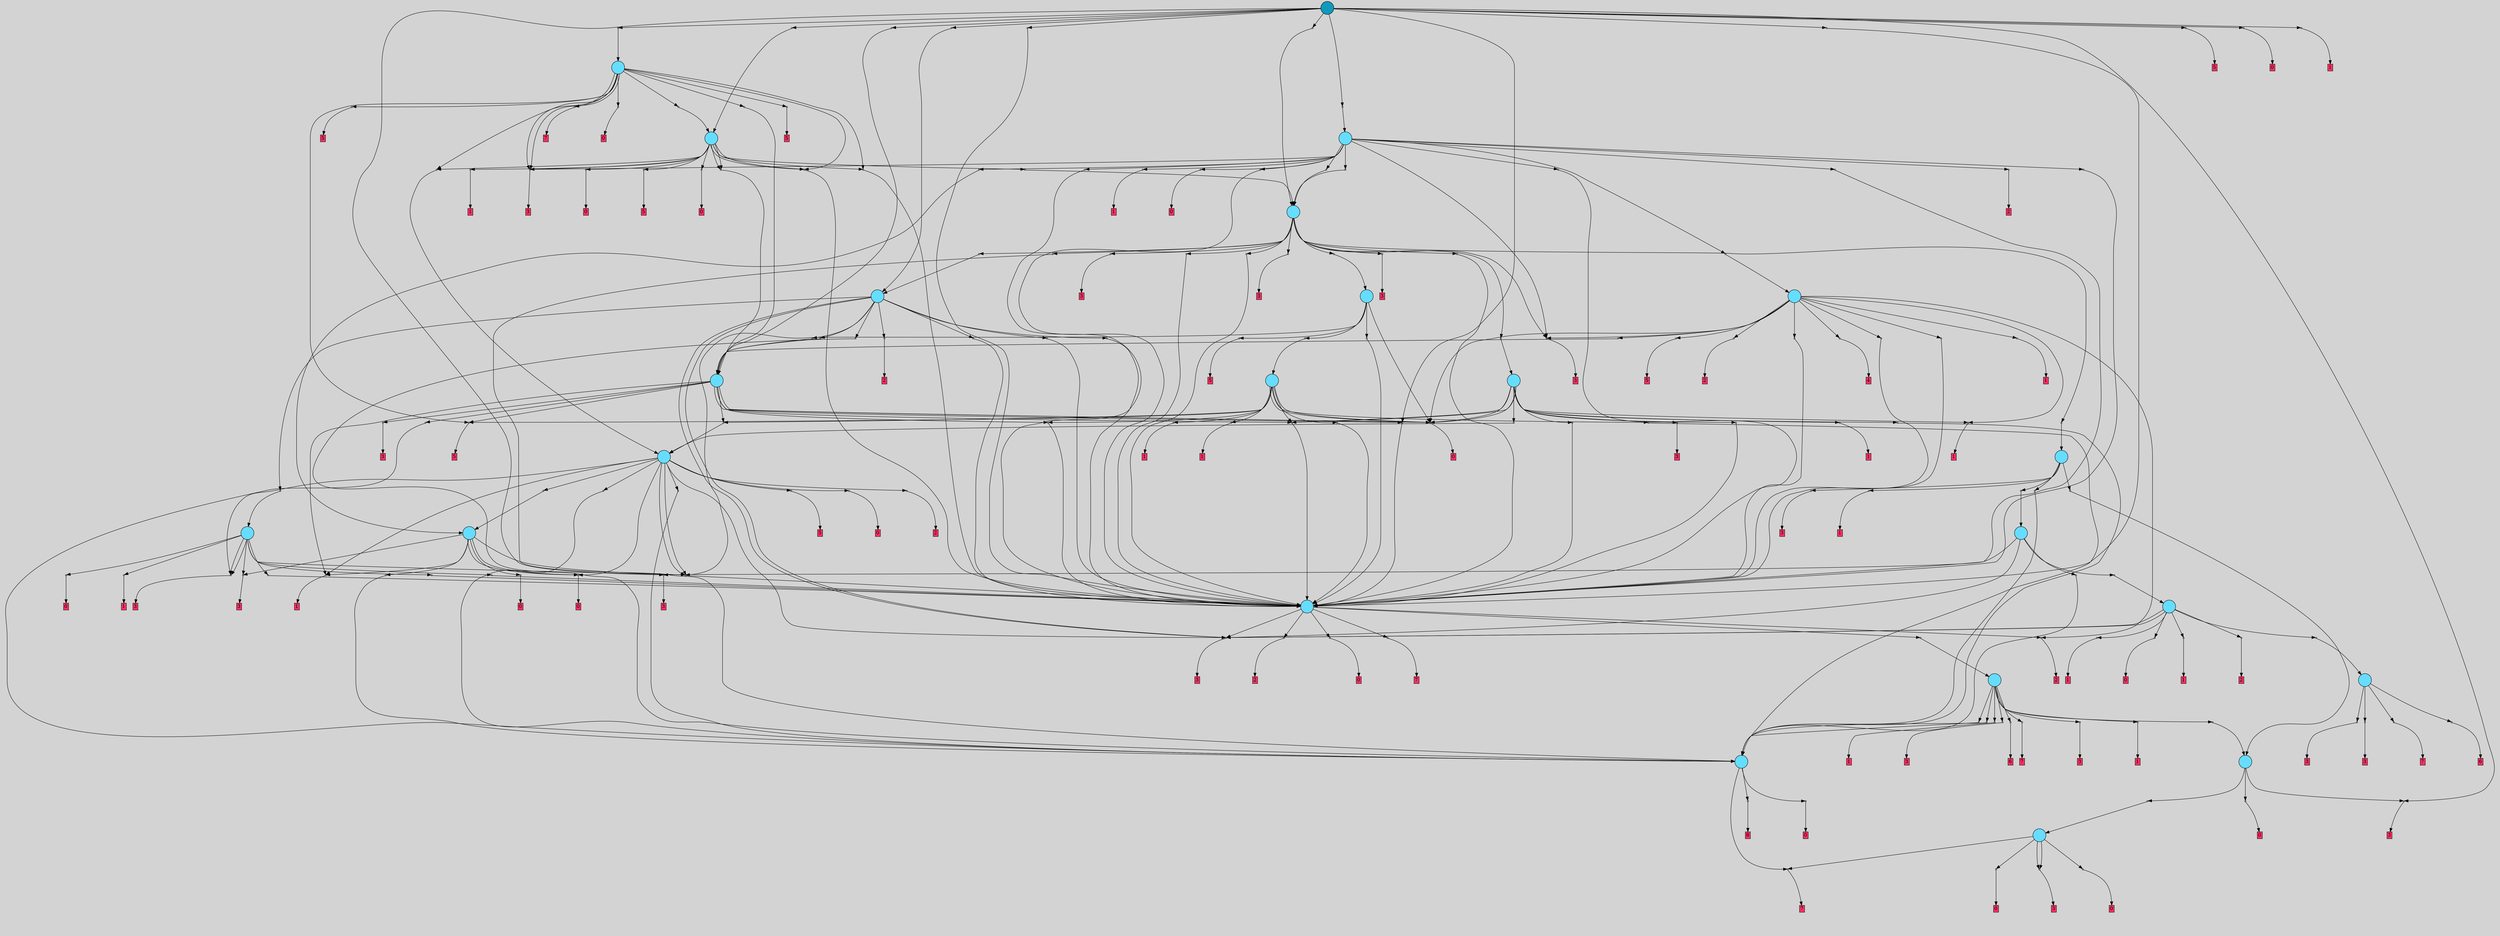 // File exported with GEGELATI v1.3.1
// On the 2024-07-09 19:51:04
// With the MARL::MarlTPGGraphDotExporter
digraph{
	graph[pad = "0.212, 0.055" bgcolor = lightgray]
	node[shape=circle style = filled label = ""]
		T12 [fillcolor="#66ddff"]
		T54 [fillcolor="#66ddff"]
		T74 [fillcolor="#66ddff"]
		T104 [fillcolor="#66ddff"]
		T159 [fillcolor="#66ddff"]
		T163 [fillcolor="#66ddff"]
		T190 [fillcolor="#66ddff"]
		T210 [fillcolor="#66ddff"]
		T264 [fillcolor="#66ddff"]
		T396 [fillcolor="#66ddff"]
		T458 [fillcolor="#66ddff"]
		T584 [fillcolor="#66ddff"]
		T599 [fillcolor="#66ddff"]
		T620 [fillcolor="#66ddff"]
		T649 [fillcolor="#66ddff"]
		T680 [fillcolor="#66ddff"]
		T712 [fillcolor="#66ddff"]
		T723 [fillcolor="#66ddff"]
		T774 [fillcolor="#66ddff"]
		T942 [fillcolor="#66ddff"]
		T1062 [fillcolor="#66ddff"]
		T1095 [fillcolor="#66ddff"]
		T1408 [fillcolor="#1199bb"]
		P24497 [fillcolor="#cccccc" shape=point] //
		I24497 [shape=box style=invis label="4|0&4|7#0|1&#92;n0|3&1|3#2|1&#92;n3|0&2|7#1|5&#92;n3|7&1|3#2|1&#92;n6|1&0|6#1|4&#92;n2|5&1|7#3|2&#92;n6|3&3|0#0|2&#92;n4|2&3|5#4|2&#92;n2|5&1|6#0|1&#92;n"]
		P24497 -> I24497[style=invis]
		A12863 [fillcolor="#ff3366" shape=box margin=0.03 width=0 height=0 label="7"]
		T12 -> P24497 -> A12863
		P24498 [fillcolor="#cccccc" shape=point] //
		I24498 [shape=box style=invis label="1|1&1|3#3|7&#92;n8|7&3|1#3|4&#92;n3|4&4|5#0|5&#92;n6|1&3|5#1|4&#92;n"]
		P24498 -> I24498[style=invis]
		A12864 [fillcolor="#ff3366" shape=box margin=0.03 width=0 height=0 label="8"]
		T12 -> P24498 -> A12864
		P24499 [fillcolor="#cccccc" shape=point] //
		I24499 [shape=box style=invis label="5|6&0|2#0|0&#92;n6|4&2|3#4|3&#92;n3|1&2|5#3|2&#92;n"]
		P24499 -> I24499[style=invis]
		A12865 [fillcolor="#ff3366" shape=box margin=0.03 width=0 height=0 label="0"]
		T12 -> P24499 -> A12865
		P24500 [fillcolor="#cccccc" shape=point] //
		I24500 [shape=box style=invis label="8|5&1|3#1|6&#92;n2|2&2|7#1|6&#92;n6|2&4|6#4|0&#92;n8|1&2|7#3|4&#92;n4|7&2|1#0|4&#92;n4|6&1|0#0|1&#92;n"]
		P24500 -> I24500[style=invis]
		A12866 [fillcolor="#ff3366" shape=box margin=0.03 width=0 height=0 label="3"]
		T54 -> P24500 -> A12866
		P24501 [fillcolor="#cccccc" shape=point] //
		I24501 [shape=box style=invis label="6|4&2|3#4|3&#92;n3|1&0|5#3|2&#92;n5|6&0|2#2|0&#92;n"]
		P24501 -> I24501[style=invis]
		A12867 [fillcolor="#ff3366" shape=box margin=0.03 width=0 height=0 label="0"]
		T54 -> P24501 -> A12867
		T54 -> P24500
		T54 -> P24497
		P24502 [fillcolor="#cccccc" shape=point] //
		I24502 [shape=box style=invis label="3|2&4|2#0|4&#92;n6|1&2|2#4|1&#92;n5|0&0|2#1|1&#92;n5|2&2|3#1|4&#92;n"]
		P24502 -> I24502[style=invis]
		A12868 [fillcolor="#ff3366" shape=box margin=0.03 width=0 height=0 label="0"]
		T54 -> P24502 -> A12868
		P24503 [fillcolor="#cccccc" shape=point] //
		I24503 [shape=box style=invis label="0|5&2|4#3|7&#92;n8|6&2|1#4|1&#92;n2|1&2|4#2|5&#92;n7|5&1|7#2|3&#92;n1|0&1|4#0|1&#92;n7|0&2|6#1|1&#92;n0|2&0|0#3|5&#92;n0|2&0|6#2|0&#92;n"]
		P24503 -> I24503[style=invis]
		A12869 [fillcolor="#ff3366" shape=box margin=0.03 width=0 height=0 label="6"]
		T74 -> P24503 -> A12869
		P24504 [fillcolor="#cccccc" shape=point] //
		I24504 [shape=box style=invis label="6|5&4|2#4|1&#92;n5|6&2|4#4|1&#92;n3|0&4|3#3|4&#92;n6|7&3|7#0|7&#92;n0|5&3|0#4|7&#92;n8|4&4|6#1|5&#92;n0|6&4|1#0|6&#92;n5|7&1|5#1|1&#92;n"]
		P24504 -> I24504[style=invis]
		A12870 [fillcolor="#ff3366" shape=box margin=0.03 width=0 height=0 label="3"]
		T74 -> P24504 -> A12870
		P24505 [fillcolor="#cccccc" shape=point] //
		I24505 [shape=box style=invis label="8|5&1|3#1|6&#92;n4|6&1|0#0|1&#92;n6|2&4|6#4|0&#92;n8|1&2|7#3|4&#92;n2|7&2|1#0|4&#92;n2|2&2|7#1|6&#92;n"]
		P24505 -> I24505[style=invis]
		A12871 [fillcolor="#ff3366" shape=box margin=0.03 width=0 height=0 label="3"]
		T74 -> P24505 -> A12871
		P24506 [fillcolor="#cccccc" shape=point] //
		I24506 [shape=box style=invis label="4|0&4|7#0|1&#92;n0|3&1|3#2|1&#92;n3|7&1|3#2|1&#92;n8|0&2|7#1|5&#92;n6|1&0|6#1|4&#92;n2|5&1|7#3|2&#92;n6|3&3|0#0|2&#92;n4|2&3|5#4|2&#92;n2|5&1|6#0|1&#92;n"]
		P24506 -> I24506[style=invis]
		A12872 [fillcolor="#ff3366" shape=box margin=0.03 width=0 height=0 label="7"]
		T74 -> P24506 -> A12872
		P24507 [fillcolor="#cccccc" shape=point] //
		I24507 [shape=box style=invis label="8|5&1|2#1|6&#92;n2|2&2|7#1|6&#92;n4|7&2|1#0|4&#92;n8|1&2|7#3|4&#92;n6|2&4|6#4|0&#92;n7|0&4|7#1|3&#92;n4|6&1|0#0|1&#92;n"]
		P24507 -> I24507[style=invis]
		A12873 [fillcolor="#ff3366" shape=box margin=0.03 width=0 height=0 label="3"]
		T104 -> P24507 -> A12873
		P24508 [fillcolor="#cccccc" shape=point] //
		I24508 [shape=box style=invis label="1|0&1|2#1|5&#92;n8|7&1|0#2|1&#92;n1|1&0|3#4|1&#92;n5|4&0|2#2|0&#92;n2|4&2|0#1|7&#92;n"]
		P24508 -> I24508[style=invis]
		T104 -> P24508 -> T54
		P24509 [fillcolor="#cccccc" shape=point] //
		I24509 [shape=box style=invis label="6|0&1|6#0|4&#92;n6|4&2|3#4|3&#92;n5|6&0|2#0|0&#92;n3|1&2|5#3|2&#92;n"]
		P24509 -> I24509[style=invis]
		A12874 [fillcolor="#ff3366" shape=box margin=0.03 width=0 height=0 label="0"]
		T104 -> P24509 -> A12874
		P24510 [fillcolor="#cccccc" shape=point] //
		I24510 [shape=box style=invis label="0|5&2|4#3|7&#92;n0|2&0|0#3|5&#92;n7|3&2|6#1|1&#92;n5|4&2|1#0|6&#92;n1|0&1|4#0|1&#92;n7|5&1|7#2|3&#92;n8|6&2|5#4|1&#92;n2|1&2|4#2|5&#92;n0|2&0|6#2|4&#92;n"]
		P24510 -> I24510[style=invis]
		A12875 [fillcolor="#ff3366" shape=box margin=0.03 width=0 height=0 label="6"]
		T159 -> P24510 -> A12875
		P24511 [fillcolor="#cccccc" shape=point] //
		I24511 [shape=box style=invis label="5|0&3|4#3|7&#92;n1|6&4|1#0|7&#92;n6|3&2|6#3|0&#92;n1|0&3|0#4|3&#92;n3|6&2|3#0|7&#92;n"]
		P24511 -> I24511[style=invis]
		T159 -> P24511 -> T12
		P24512 [fillcolor="#cccccc" shape=point] //
		I24512 [shape=box style=invis label="1|1&0|3#3|4&#92;n0|2&4|2#4|3&#92;n5|4&2|3#4|6&#92;n2|0&4|6#2|2&#92;n3|2&0|4#0|6&#92;n"]
		P24512 -> I24512[style=invis]
		A12876 [fillcolor="#ff3366" shape=box margin=0.03 width=0 height=0 label="3"]
		T159 -> P24512 -> A12876
		P24513 [fillcolor="#cccccc" shape=point] //
		I24513 [shape=box style=invis label="2|2&3|2#3|6&#92;n4|4&0|1#2|2&#92;n7|0&3|1#4|2&#92;n2|2&4|6#2|6&#92;n0|5&0|6#2|7&#92;n4|6&0|4#4|7&#92;n"]
		P24513 -> I24513[style=invis]
		A12877 [fillcolor="#ff3366" shape=box margin=0.03 width=0 height=0 label="1"]
		T159 -> P24513 -> A12877
		P24514 [fillcolor="#cccccc" shape=point] //
		I24514 [shape=box style=invis label="5|5&2|5#0|0&#92;n0|1&2|3#2|0&#92;n0|7&0|5#2|5&#92;n4|0&0|5#1|4&#92;n7|7&3|4#3|5&#92;n8|1&3|4#4|5&#92;n"]
		P24514 -> I24514[style=invis]
		A12878 [fillcolor="#ff3366" shape=box margin=0.03 width=0 height=0 label="7"]
		T159 -> P24514 -> A12878
		P24515 [fillcolor="#cccccc" shape=point] //
		I24515 [shape=box style=invis label="0|4&1|0#3|0&#92;n2|2&4|2#2|5&#92;n1|0&3|3#2|3&#92;n5|3&0|5#1|0&#92;n1|7&3|7#4|4&#92;n6|1&4|5#0|1&#92;n2|2&3|3#3|0&#92;n8|0&0|5#2|0&#92;n"]
		P24515 -> I24515[style=invis]
		A12879 [fillcolor="#ff3366" shape=box margin=0.03 width=0 height=0 label="1"]
		T159 -> P24515 -> A12879
		P24516 [fillcolor="#cccccc" shape=point] //
		I24516 [shape=box style=invis label="0|4&1|2#3|4&#92;n6|2&4|4#2|5&#92;n8|5&3|2#0|0&#92;n0|0&4|2#4|0&#92;n5|5&1|2#0|7&#92;n0|2&4|6#0|2&#92;n5|0&3|3#2|3&#92;n2|0&1|7#4|0&#92;n"]
		P24516 -> I24516[style=invis]
		T159 -> P24516 -> T104
		P24517 [fillcolor="#cccccc" shape=point] //
		I24517 [shape=box style=invis label="7|7&3|7#1|7&#92;n2|0&4|7#2|2&#92;n3|2&0|4#4|6&#92;n0|4&3|6#3|1&#92;n0|2&4|2#3|3&#92;n"]
		P24517 -> I24517[style=invis]
		A12880 [fillcolor="#ff3366" shape=box margin=0.03 width=0 height=0 label="3"]
		T159 -> P24517 -> A12880
		P24518 [fillcolor="#cccccc" shape=point] //
		I24518 [shape=box style=invis label="3|0&3|2#2|4&#92;n4|2&4|3#0|2&#92;n1|7&1|6#4|7&#92;n4|7&3|1#2|6&#92;n5|7&0|3#2|3&#92;n"]
		P24518 -> I24518[style=invis]
		T159 -> P24518 -> T12
		P24519 [fillcolor="#cccccc" shape=point] //
		I24519 [shape=box style=invis label="6|4&2|3#4|3&#92;n5|6&0|2#0|3&#92;n4|2&3|5#1|5&#92;n"]
		P24519 -> I24519[style=invis]
		A12881 [fillcolor="#ff3366" shape=box margin=0.03 width=0 height=0 label="0"]
		T163 -> P24519 -> A12881
		P24520 [fillcolor="#cccccc" shape=point] //
		I24520 [shape=box style=invis label="0|1&3|6#0|7&#92;n6|5&1|6#4|0&#92;n1|7&3|7#4|4&#92;n0|4&1|0#3|0&#92;n2|2&4|2#3|5&#92;n5|3&0|5#1|0&#92;n6|1&4|5#0|1&#92;n8|5&0|5#0|0&#92;n5|0&0|0#3|2&#92;n"]
		P24520 -> I24520[style=invis]
		A12882 [fillcolor="#ff3366" shape=box margin=0.03 width=0 height=0 label="1"]
		T163 -> P24520 -> A12882
		P24521 [fillcolor="#cccccc" shape=point] //
		I24521 [shape=box style=invis label="4|7&3|4#3|7&#92;n0|3&0|3#4|2&#92;n0|6&4|0#0|2&#92;n0|2&4|5#4|0&#92;n7|1&1|3#3|7&#92;n3|2&2|5#0|5&#92;n4|5&0|4#4|4&#92;n0|2&2|6#4|4&#92;n2|7&2|7#1|1&#92;n"]
		P24521 -> I24521[style=invis]
		A12883 [fillcolor="#ff3366" shape=box margin=0.03 width=0 height=0 label="2"]
		T163 -> P24521 -> A12883
		P24522 [fillcolor="#cccccc" shape=point] //
		I24522 [shape=box style=invis label="3|7&1|3#2|1&#92;n0|3&1|3#2|5&#92;n8|0&2|7#1|5&#92;n6|1&0|6#1|4&#92;n2|5&1|7#3|2&#92;n6|5&1|3#4|3&#92;n6|3&3|0#0|2&#92;n4|2&3|5#4|2&#92;n2|5&1|6#0|1&#92;n"]
		P24522 -> I24522[style=invis]
		T163 -> P24522 -> T74
		P24523 [fillcolor="#cccccc" shape=point] //
		I24523 [shape=box style=invis label="1|1&0|3#3|4&#92;n3|2&0|4#4|6&#92;n5|4&2|3#4|6&#92;n2|0&4|6#2|2&#92;n0|2&4|2#4|3&#92;n"]
		P24523 -> I24523[style=invis]
		A12884 [fillcolor="#ff3366" shape=box margin=0.03 width=0 height=0 label="3"]
		T163 -> P24523 -> A12884
		T163 -> P24523
		P24524 [fillcolor="#cccccc" shape=point] //
		I24524 [shape=box style=invis label="0|4&1|0#3|0&#92;n5|3&0|5#1|0&#92;n7|2&4|2#2|6&#92;n2|2&3|3#3|0&#92;n6|1&4|5#0|1&#92;n1|6&3|7#4|4&#92;n2|2&0|2#2|5&#92;n"]
		P24524 -> I24524[style=invis]
		A12885 [fillcolor="#ff3366" shape=box margin=0.03 width=0 height=0 label="1"]
		T163 -> P24524 -> A12885
		P24525 [fillcolor="#cccccc" shape=point] //
		I24525 [shape=box style=invis label="5|0&3|4#3|7&#92;n0|6&4|1#0|7&#92;n3|6&2|3#0|7&#92;n1|0&3|0#4|3&#92;n6|3&2|6#3|0&#92;n"]
		P24525 -> I24525[style=invis]
		T190 -> P24525 -> T12
		P24526 [fillcolor="#cccccc" shape=point] //
		I24526 [shape=box style=invis label="2|7&1|5#3|5&#92;n2|7&1|7#3|0&#92;n8|0&4|1#0|4&#92;n0|5&0|6#2|7&#92;n"]
		P24526 -> I24526[style=invis]
		T190 -> P24526 -> T163
		T190 -> P24523
		P24527 [fillcolor="#cccccc" shape=point] //
		I24527 [shape=box style=invis label="0|2&4|2#4|3&#92;n3|2&0|4#4|6&#92;n5|4&2|3#4|6&#92;n2|0&4|6#2|2&#92;n1|1&2|3#3|4&#92;n"]
		P24527 -> I24527[style=invis]
		A12886 [fillcolor="#ff3366" shape=box margin=0.03 width=0 height=0 label="3"]
		T190 -> P24527 -> A12886
		P24528 [fillcolor="#cccccc" shape=point] //
		I24528 [shape=box style=invis label="7|3&4|1#0|2&#92;n4|7&1|1#2|6&#92;n0|5&0|6#0|5&#92;n8|4&2|0#3|3&#92;n7|0&2|7#1|1&#92;n3|3&2|7#1|0&#92;n6|7&4|5#4|7&#92;n1|7&2|0#2|4&#92;n3|1&4|7#0|0&#92;n5|7&1|2#2|2&#92;n"]
		P24528 -> I24528[style=invis]
		A12887 [fillcolor="#ff3366" shape=box margin=0.03 width=0 height=0 label="2"]
		T210 -> P24528 -> A12887
		P24529 [fillcolor="#cccccc" shape=point] //
		I24529 [shape=box style=invis label="7|3&4|1#0|2&#92;n4|7&1|1#2|6&#92;n0|5&0|6#0|5&#92;n8|4&2|0#3|3&#92;n7|6&2|7#1|1&#92;n3|3&2|7#1|0&#92;n1|7&2|0#2|4&#92;n6|7&4|5#4|7&#92;n3|1&4|7#0|0&#92;n5|7&1|2#2|2&#92;n"]
		P24529 -> I24529[style=invis]
		A12888 [fillcolor="#ff3366" shape=box margin=0.03 width=0 height=0 label="2"]
		T210 -> P24529 -> A12888
		T210 -> P24523
		P24530 [fillcolor="#cccccc" shape=point] //
		I24530 [shape=box style=invis label="3|0&0|1#1|3&#92;n6|0&1|1#3|7&#92;n"]
		P24530 -> I24530[style=invis]
		A12889 [fillcolor="#ff3366" shape=box margin=0.03 width=0 height=0 label="0"]
		T210 -> P24530 -> A12889
		P24531 [fillcolor="#cccccc" shape=point] //
		I24531 [shape=box style=invis label="5|5&2|5#0|0&#92;n7|7&3|3#3|5&#92;n0|1&2|3#2|0&#92;n4|0&0|5#1|4&#92;n0|7&0|5#2|5&#92;n"]
		P24531 -> I24531[style=invis]
		A12890 [fillcolor="#ff3366" shape=box margin=0.03 width=0 height=0 label="7"]
		T210 -> P24531 -> A12890
		P24532 [fillcolor="#cccccc" shape=point] //
		I24532 [shape=box style=invis label="0|4&1|0#3|0&#92;n2|2&4|2#2|5&#92;n1|0&3|3#2|3&#92;n5|3&0|5#1|0&#92;n1|7&3|7#4|4&#92;n2|2&3|3#3|0&#92;n6|1&4|5#0|1&#92;n4|0&3|1#2|2&#92;n8|0&0|6#2|0&#92;n"]
		P24532 -> I24532[style=invis]
		T210 -> P24532 -> T159
		P24533 [fillcolor="#cccccc" shape=point] //
		I24533 [shape=box style=invis label="8|6&2|5#4|1&#92;n0|2&0|0#3|5&#92;n7|3&2|6#1|1&#92;n2|1&2|4#2|5&#92;n1|0&1|4#4|1&#92;n7|5&1|7#2|3&#92;n0|1&1|4#4|5&#92;n0|1&2|4#3|7&#92;n5|4&2|1#0|6&#92;n0|2&0|6#2|4&#92;n"]
		P24533 -> I24533[style=invis]
		T264 -> P24533 -> T190
		P24534 [fillcolor="#cccccc" shape=point] //
		I24534 [shape=box style=invis label="0|4&4|4#4|3&#92;n2|4&1|5#3|4&#92;n1|1&0|3#3|4&#92;n6|0&4|6#2|2&#92;n"]
		P24534 -> I24534[style=invis]
		A12891 [fillcolor="#ff3366" shape=box margin=0.03 width=0 height=0 label="3"]
		T264 -> P24534 -> A12891
		P24535 [fillcolor="#cccccc" shape=point] //
		I24535 [shape=box style=invis label="0|4&1|2#3|4&#92;n6|2&4|4#2|5&#92;n8|5&3|2#0|0&#92;n0|2&4|6#0|2&#92;n5|5&1|2#0|7&#92;n0|0&4|2#4|0&#92;n0|1&3|4#1|6&#92;n5|0&3|3#2|3&#92;n2|0&1|7#4|0&#92;n"]
		P24535 -> I24535[style=invis]
		T264 -> P24535 -> T104
		P24536 [fillcolor="#cccccc" shape=point] //
		I24536 [shape=box style=invis label="4|6&4|3#0|2&#92;n3|0&3|2#2|4&#92;n1|7&1|6#4|7&#92;n4|7&3|1#2|6&#92;n5|7&0|3#2|3&#92;n"]
		P24536 -> I24536[style=invis]
		T264 -> P24536 -> T12
		P24537 [fillcolor="#cccccc" shape=point] //
		I24537 [shape=box style=invis label="3|6&2|3#0|7&#92;n1|0&3|0#1|3&#92;n"]
		P24537 -> I24537[style=invis]
		A12892 [fillcolor="#ff3366" shape=box margin=0.03 width=0 height=0 label="1"]
		T264 -> P24537 -> A12892
		P24538 [fillcolor="#cccccc" shape=point] //
		I24538 [shape=box style=invis label="8|6&3|6#2|3&#92;n1|0&3|4#4|3&#92;n0|6&3|1#0|7&#92;n1|7&1|1#0|7&#92;n"]
		P24538 -> I24538[style=invis]
		A12893 [fillcolor="#ff3366" shape=box margin=0.03 width=0 height=0 label="0"]
		T396 -> P24538 -> A12893
		P24539 [fillcolor="#cccccc" shape=point] //
		I24539 [shape=box style=invis label="5|4&2|3#4|6&#92;n1|5&2|7#2|2&#92;n3|2&0|4#4|1&#92;n2|0&4|1#2|2&#92;n0|2&4|2#4|3&#92;n"]
		P24539 -> I24539[style=invis]
		A12894 [fillcolor="#ff3366" shape=box margin=0.03 width=0 height=0 label="3"]
		T396 -> P24539 -> A12894
		P24540 [fillcolor="#cccccc" shape=point] //
		I24540 [shape=box style=invis label="1|2&3|0#3|1&#92;n2|0&1|3#3|2&#92;n"]
		P24540 -> I24540[style=invis]
		A12895 [fillcolor="#ff3366" shape=box margin=0.03 width=0 height=0 label="1"]
		T396 -> P24540 -> A12895
		P24541 [fillcolor="#cccccc" shape=point] //
		I24541 [shape=box style=invis label="8|0&2|7#2|0&#92;n7|7&2|2#3|4&#92;n"]
		P24541 -> I24541[style=invis]
		T396 -> P24541 -> T210
		T396 -> P24538
		P24542 [fillcolor="#cccccc" shape=point] //
		I24542 [shape=box style=invis label="3|4&2|6#2|4&#92;n4|0&2|2#2|7&#92;n1|5&2|2#1|1&#92;n8|4&4|4#3|3&#92;n7|7&2|0#3|1&#92;n3|6&2|7#2|7&#92;n"]
		P24542 -> I24542[style=invis]
		A12896 [fillcolor="#ff3366" shape=box margin=0.03 width=0 height=0 label="0"]
		T396 -> P24542 -> A12896
		P24543 [fillcolor="#cccccc" shape=point] //
		I24543 [shape=box style=invis label="3|0&3|2#2|4&#92;n4|2&4|3#0|2&#92;n4|7&3|1#2|6&#92;n1|7&1|6#4|7&#92;n5|7&0|3#2|7&#92;n"]
		P24543 -> I24543[style=invis]
		T396 -> P24543 -> T12
		T458 -> P24540
		P24544 [fillcolor="#cccccc" shape=point] //
		I24544 [shape=box style=invis label="0|6&4|1#0|7&#92;n1|1&4|0#2|7&#92;n6|3&2|6#3|0&#92;n1|0&3|7#4|3&#92;n3|6&2|3#0|7&#92;n"]
		P24544 -> I24544[style=invis]
		T458 -> P24544 -> T12
		P24545 [fillcolor="#cccccc" shape=point] //
		I24545 [shape=box style=invis label="1|1&0|3#3|4&#92;n5|4&2|3#4|6&#92;n3|2&0|4#4|6&#92;n1|5&2|7#2|2&#92;n2|0&4|1#2|2&#92;n0|2&4|2#4|3&#92;n"]
		P24545 -> I24545[style=invis]
		A12897 [fillcolor="#ff3366" shape=box margin=0.03 width=0 height=0 label="3"]
		T458 -> P24545 -> A12897
		P24546 [fillcolor="#cccccc" shape=point] //
		I24546 [shape=box style=invis label="6|2&3|4#0|0&#92;n6|6&4|6#0|2&#92;n5|7&0|5#4|0&#92;n5|6&4|7#3|0&#92;n2|3&2|1#0|4&#92;n5|0&0|6#0|6&#92;n"]
		P24546 -> I24546[style=invis]
		A12898 [fillcolor="#ff3366" shape=box margin=0.03 width=0 height=0 label="0"]
		T458 -> P24546 -> A12898
		P24547 [fillcolor="#cccccc" shape=point] //
		I24547 [shape=box style=invis label="8|1&4|4#2|7&#92;n3|0&3|2#1|4&#92;n4|7&3|1#2|6&#92;n1|7&1|6#3|7&#92;n2|2&1|1#0|3&#92;n"]
		P24547 -> I24547[style=invis]
		T458 -> P24547 -> T12
		P24548 [fillcolor="#cccccc" shape=point] //
		I24548 [shape=box style=invis label="1|7&3|5#0|3&#92;n2|3&0|2#1|2&#92;n4|0&0|1#4|7&#92;n2|6&4|4#0|3&#92;n1|3&3|4#2|1&#92;n0|3&2|4#2|2&#92;n3|0&3|1#4|7&#92;n6|3&0|3#1|6&#92;n2|2&2|3#0|3&#92;n6|7&3|3#3|6&#92;n"]
		P24548 -> I24548[style=invis]
		T458 -> P24548 -> T396
		T458 -> P24541
		P24549 [fillcolor="#cccccc" shape=point] //
		I24549 [shape=box style=invis label="8|5&3|6#0|7&#92;n1|2&2|7#1|6&#92;n4|0&4|5#3|4&#92;n5|6&2|5#3|1&#92;n6|5&2|1#4|7&#92;n"]
		P24549 -> I24549[style=invis]
		A12899 [fillcolor="#ff3366" shape=box margin=0.03 width=0 height=0 label="2"]
		T458 -> P24549 -> A12899
		P24550 [fillcolor="#cccccc" shape=point] //
		I24550 [shape=box style=invis label="8|6&2|5#4|1&#92;n0|2&0|0#3|5&#92;n7|3&2|6#1|1&#92;n0|2&0|6#2|4&#92;n1|0&1|4#4|1&#92;n0|1&1|4#4|5&#92;n0|5&2|4#3|7&#92;n2|1&2|2#2|5&#92;n5|4&2|1#0|6&#92;n"]
		P24550 -> I24550[style=invis]
		A12900 [fillcolor="#ff3366" shape=box margin=0.03 width=0 height=0 label="5"]
		T458 -> P24550 -> A12900
		T458 -> P24541
		T458 -> P24538
		T458 -> P24523
		P24551 [fillcolor="#cccccc" shape=point] //
		I24551 [shape=box style=invis label="4|0&3|0#1|6&#92;n3|2&1|6#3|4&#92;n"]
		P24551 -> I24551[style=invis]
		T584 -> P24551 -> T210
		P24552 [fillcolor="#cccccc" shape=point] //
		I24552 [shape=box style=invis label="8|7&2|2#3|2&#92;n5|6&0|6#3|7&#92;n6|0&4|2#3|0&#92;n7|0&1|5#1|7&#92;n5|2&2|3#4|6&#92;n2|4&0|4#4|6&#92;n"]
		P24552 -> I24552[style=invis]
		T584 -> P24552 -> T210
		P24553 [fillcolor="#cccccc" shape=point] //
		I24553 [shape=box style=invis label="2|0&1|3#3|2&#92;n1|2&1|0#3|1&#92;n"]
		P24553 -> I24553[style=invis]
		A12901 [fillcolor="#ff3366" shape=box margin=0.03 width=0 height=0 label="1"]
		T584 -> P24553 -> A12901
		T584 -> P24545
		T584 -> P24541
		P24554 [fillcolor="#cccccc" shape=point] //
		I24554 [shape=box style=invis label="2|0&2|0#0|5&#92;n2|7&3|6#2|0&#92;n7|0&4|0#4|2&#92;n"]
		P24554 -> I24554[style=invis]
		A12902 [fillcolor="#ff3366" shape=box margin=0.03 width=0 height=0 label="0"]
		T584 -> P24554 -> A12902
		P24555 [fillcolor="#cccccc" shape=point] //
		I24555 [shape=box style=invis label="5|3&0|2#3|7&#92;n7|7&2|2#3|4&#92;n8|0&2|7#2|0&#92;n"]
		P24555 -> I24555[style=invis]
		T584 -> P24555 -> T210
		T584 -> P24539
		T584 -> P24545
		P24556 [fillcolor="#cccccc" shape=point] //
		I24556 [shape=box style=invis label="8|6&3|6#2|3&#92;n1|0&3|4#4|3&#92;n0|0&1|2#2|6&#92;n1|7&1|1#0|7&#92;n0|6&3|1#0|7&#92;n"]
		P24556 -> I24556[style=invis]
		A12903 [fillcolor="#ff3366" shape=box margin=0.03 width=0 height=0 label="0"]
		T599 -> P24556 -> A12903
		P24557 [fillcolor="#cccccc" shape=point] //
		I24557 [shape=box style=invis label="4|7&1|2#3|4&#92;n1|0&0|5#1|5&#92;n6|4&0|5#0|1&#92;n"]
		P24557 -> I24557[style=invis]
		T599 -> P24557 -> T210
		P24558 [fillcolor="#cccccc" shape=point] //
		I24558 [shape=box style=invis label="2|3&1|7#2|7&#92;n3|2&0|2#0|6&#92;n1|1&3|1#4|1&#92;n5|4&2|2#2|6&#92;n4|7&1|1#4|0&#92;n0|3&3|7#0|5&#92;n5|0&3|1#2|5&#92;n"]
		P24558 -> I24558[style=invis]
		A12904 [fillcolor="#ff3366" shape=box margin=0.03 width=0 height=0 label="3"]
		T599 -> P24558 -> A12904
		P24559 [fillcolor="#cccccc" shape=point] //
		I24559 [shape=box style=invis label="0|2&4|2#3|3&#92;n2|6&2|1#0|6&#92;n3|4&0|4#1|6&#92;n1|2&4|2#1|3&#92;n5|4&2|3#4|6&#92;n5|0&4|6#2|2&#92;n"]
		P24559 -> I24559[style=invis]
		T599 -> P24559 -> T458
		P24560 [fillcolor="#cccccc" shape=point] //
		I24560 [shape=box style=invis label="7|7&2|1#3|4&#92;n8|0&2|7#2|0&#92;n"]
		P24560 -> I24560[style=invis]
		T599 -> P24560 -> T210
		T599 -> P24540
		T599 -> P24556
		P24561 [fillcolor="#cccccc" shape=point] //
		I24561 [shape=box style=invis label="5|0&1|2#4|1&#92;n"]
		P24561 -> I24561[style=invis]
		T599 -> P24561 -> T210
		P24562 [fillcolor="#cccccc" shape=point] //
		I24562 [shape=box style=invis label="6|3&1|4#1|6&#92;n2|5&4|6#1|3&#92;n7|0&3|3#2|4&#92;n1|6&3|3#0|5&#92;n"]
		P24562 -> I24562[style=invis]
		T599 -> P24562 -> T12
		P24563 [fillcolor="#cccccc" shape=point] //
		I24563 [shape=box style=invis label="7|0&2|6#0|4&#92;n5|4&0|3#2|3&#92;n"]
		P24563 -> I24563[style=invis]
		A12905 [fillcolor="#ff3366" shape=box margin=0.03 width=0 height=0 label="5"]
		T599 -> P24563 -> A12905
		T620 -> P24556
		T620 -> P24557
		T620 -> P24559
		P24564 [fillcolor="#cccccc" shape=point] //
		I24564 [shape=box style=invis label="7|1&3|2#3|5&#92;n6|0&1|0#1|2&#92;n"]
		P24564 -> I24564[style=invis]
		A12906 [fillcolor="#ff3366" shape=box margin=0.03 width=0 height=0 label="1"]
		T620 -> P24564 -> A12906
		T620 -> P24556
		T620 -> P24561
		P24565 [fillcolor="#cccccc" shape=point] //
		I24565 [shape=box style=invis label="7|0&3|3#2|4&#92;n5|5&4|6#1|3&#92;n6|3&1|4#1|6&#92;n1|6&3|3#0|5&#92;n"]
		P24565 -> I24565[style=invis]
		T620 -> P24565 -> T12
		T620 -> P24563
		P24566 [fillcolor="#cccccc" shape=point] //
		I24566 [shape=box style=invis label="7|7&2|2#3|4&#92;n5|3&0|2#3|7&#92;n8|0&2|7#1|0&#92;n"]
		P24566 -> I24566[style=invis]
		T620 -> P24566 -> T210
		P24567 [fillcolor="#cccccc" shape=point] //
		I24567 [shape=box style=invis label="1|2&3|0#4|0&#92;n2|0&1|3#3|2&#92;n"]
		P24567 -> I24567[style=invis]
		A12907 [fillcolor="#ff3366" shape=box margin=0.03 width=0 height=0 label="1"]
		T620 -> P24567 -> A12907
		T649 -> P24556
		T649 -> P24557
		P24568 [fillcolor="#cccccc" shape=point] //
		I24568 [shape=box style=invis label="1|1&3|1#4|1&#92;n3|2&0|2#0|6&#92;n2|3&1|6#2|7&#92;n4|7&1|1#4|0&#92;n0|3&3|7#0|5&#92;n5|0&3|1#2|5&#92;n"]
		P24568 -> I24568[style=invis]
		A12908 [fillcolor="#ff3366" shape=box margin=0.03 width=0 height=0 label="3"]
		T649 -> P24568 -> A12908
		P24569 [fillcolor="#cccccc" shape=point] //
		I24569 [shape=box style=invis label="0|2&4|2#3|3&#92;n1|2&4|2#1|3&#92;n3|4&0|4#1|6&#92;n2|2&2|1#0|6&#92;n8|1&3|3#4|3&#92;n5|4&2|3#4|6&#92;n5|0&4|6#2|2&#92;n"]
		P24569 -> I24569[style=invis]
		T649 -> P24569 -> T458
		T649 -> P24556
		P24570 [fillcolor="#cccccc" shape=point] //
		I24570 [shape=box style=invis label="5|0&1|6#4|1&#92;n"]
		P24570 -> I24570[style=invis]
		T649 -> P24570 -> T210
		P24571 [fillcolor="#cccccc" shape=point] //
		I24571 [shape=box style=invis label="5|0&4|3#1|6&#92;n6|5&3|1#2|4&#92;n"]
		P24571 -> I24571[style=invis]
		T649 -> P24571 -> T12
		P24572 [fillcolor="#cccccc" shape=point] //
		I24572 [shape=box style=invis label="1|2&3|0#3|1&#92;n3|3&2|0#3|4&#92;n2|0&1|6#3|2&#92;n"]
		P24572 -> I24572[style=invis]
		A12909 [fillcolor="#ff3366" shape=box margin=0.03 width=0 height=0 label="1"]
		T649 -> P24572 -> A12909
		P24573 [fillcolor="#cccccc" shape=point] //
		I24573 [shape=box style=invis label="7|7&2|2#3|4&#92;n8|0&2|7#1|0&#92;n"]
		P24573 -> I24573[style=invis]
		T649 -> P24573 -> T210
		P24574 [fillcolor="#cccccc" shape=point] //
		I24574 [shape=box style=invis label="1|2&1|0#3|1&#92;n1|2&4|4#1|4&#92;n2|0&1|3#3|2&#92;n"]
		P24574 -> I24574[style=invis]
		A12910 [fillcolor="#ff3366" shape=box margin=0.03 width=0 height=0 label="1"]
		T649 -> P24574 -> A12910
		T649 -> P24557
		P24575 [fillcolor="#cccccc" shape=point] //
		I24575 [shape=box style=invis label="8|0&4|7#2|0&#92;n8|7&4|5#4|2&#92;n7|7&2|2#3|4&#92;n"]
		P24575 -> I24575[style=invis]
		T680 -> P24575 -> T620
		T680 -> P24556
		P24576 [fillcolor="#cccccc" shape=point] //
		I24576 [shape=box style=invis label="7|0&2|4#0|4&#92;n4|4&3|5#1|5&#92;n"]
		P24576 -> I24576[style=invis]
		A12911 [fillcolor="#ff3366" shape=box margin=0.03 width=0 height=0 label="5"]
		T680 -> P24576 -> A12911
		T680 -> P24541
		P24577 [fillcolor="#cccccc" shape=point] //
		I24577 [shape=box style=invis label="0|7&4|1#4|0&#92;n2|0&3|7#4|5&#92;n5|7&3|5#2|3&#92;n"]
		P24577 -> I24577[style=invis]
		T680 -> P24577 -> T210
		P24578 [fillcolor="#cccccc" shape=point] //
		I24578 [shape=box style=invis label="0|5&3|1#0|7&#92;n0|0&1|2#0|6&#92;n0|6&0|3#3|2&#92;n1|7&1|1#0|7&#92;n8|6&3|6#2|3&#92;n"]
		P24578 -> I24578[style=invis]
		T712 -> P24578 -> T599
		P24579 [fillcolor="#cccccc" shape=point] //
		I24579 [shape=box style=invis label="2|7&2|1#0|7&#92;n5|0&0|6#4|3&#92;n"]
		P24579 -> I24579[style=invis]
		T712 -> P24579 -> T210
		P24580 [fillcolor="#cccccc" shape=point] //
		I24580 [shape=box style=invis label="5|0&2|1#0|7&#92;n3|1&2|2#1|0&#92;n"]
		P24580 -> I24580[style=invis]
		T712 -> P24580 -> T584
		P24581 [fillcolor="#cccccc" shape=point] //
		I24581 [shape=box style=invis label="8|0&2|7#2|0&#92;n7|7&2|5#3|4&#92;n"]
		P24581 -> I24581[style=invis]
		T712 -> P24581 -> T210
		T712 -> P24523
		T712 -> P24523
		P24582 [fillcolor="#cccccc" shape=point] //
		I24582 [shape=box style=invis label="5|7&1|2#2|2&#92;n6|3&4|1#4|7&#92;n8|4&2|0#3|3&#92;n0|5&0|6#0|5&#92;n2|2&4|3#1|3&#92;n7|0&4|1#0|2&#92;n1|7&2|0#0|4&#92;n7|6&2|7#4|1&#92;n5|3&2|0#3|7&#92;n"]
		P24582 -> I24582[style=invis]
		A12912 [fillcolor="#ff3366" shape=box margin=0.03 width=0 height=0 label="2"]
		T712 -> P24582 -> A12912
		P24583 [fillcolor="#cccccc" shape=point] //
		I24583 [shape=box style=invis label="6|0&2|2#1|0&#92;n"]
		P24583 -> I24583[style=invis]
		T712 -> P24583 -> T210
		P24584 [fillcolor="#cccccc" shape=point] //
		I24584 [shape=box style=invis label="1|0&3|4#4|3&#92;n8|6&3|6#2|3&#92;n0|0&1|2#0|6&#92;n1|7&1|1#0|7&#92;n0|6&3|1#0|7&#92;n"]
		P24584 -> I24584[style=invis]
		T712 -> P24584 -> T599
		P24585 [fillcolor="#cccccc" shape=point] //
		I24585 [shape=box style=invis label="3|0&3|2#1|4&#92;n8|3&2|7#3|0&#92;n1|7&1|6#3|7&#92;n6|2&1|1#0|3&#92;n4|7&3|1#2|6&#92;n"]
		P24585 -> I24585[style=invis]
		T712 -> P24585 -> T12
		P24586 [fillcolor="#cccccc" shape=point] //
		I24586 [shape=box style=invis label="1|0&3|4#4|3&#92;n0|0&4|2#0|6&#92;n8|6&3|6#2|3&#92;n1|7&1|1#0|7&#92;n0|6&3|1#0|7&#92;n"]
		P24586 -> I24586[style=invis]
		T723 -> P24586 -> T599
		P24587 [fillcolor="#cccccc" shape=point] //
		I24587 [shape=box style=invis label="3|0&4|2#4|2&#92;n5|3&0|0#2|1&#92;n6|6&4|0#4|6&#92;n6|0&1|2#3|0&#92;n"]
		P24587 -> I24587[style=invis]
		A12913 [fillcolor="#ff3366" shape=box margin=0.03 width=0 height=0 label="4"]
		T723 -> P24587 -> A12913
		P24588 [fillcolor="#cccccc" shape=point] //
		I24588 [shape=box style=invis label="8|7&1|5#4|5&#92;n8|2&2|7#2|0&#92;n"]
		P24588 -> I24588[style=invis]
		T723 -> P24588 -> T210
		T723 -> P24556
		P24589 [fillcolor="#cccccc" shape=point] //
		I24589 [shape=box style=invis label="2|4&1|6#2|0&#92;n2|0&1|2#2|5&#92;n"]
		P24589 -> I24589[style=invis]
		A12914 [fillcolor="#ff3366" shape=box margin=0.03 width=0 height=0 label="3"]
		T723 -> P24589 -> A12914
		P24590 [fillcolor="#cccccc" shape=point] //
		I24590 [shape=box style=invis label="6|0&1|0#1|2&#92;n7|5&3|2#3|5&#92;n"]
		P24590 -> I24590[style=invis]
		A12915 [fillcolor="#ff3366" shape=box margin=0.03 width=0 height=0 label="1"]
		T723 -> P24590 -> A12915
		T723 -> P24529
		P24591 [fillcolor="#cccccc" shape=point] //
		I24591 [shape=box style=invis label="4|7&3|1#2|6&#92;n3|0&2|2#2|3&#92;n4|2&4|3#0|2&#92;n1|7&4|6#4|7&#92;n"]
		P24591 -> I24591[style=invis]
		A12916 [fillcolor="#ff3366" shape=box margin=0.03 width=0 height=0 label="5"]
		T723 -> P24591 -> A12916
		P24592 [fillcolor="#cccccc" shape=point] //
		I24592 [shape=box style=invis label="1|7&1|1#2|6&#92;n7|3&4|1#0|2&#92;n0|5&0|6#0|5&#92;n8|4&2|0#3|3&#92;n7|6&2|7#1|1&#92;n3|3&2|7#1|0&#92;n1|7&2|0#2|4&#92;n6|7&4|5#4|7&#92;n3|1&4|7#0|0&#92;n5|7&1|2#2|2&#92;n"]
		P24592 -> I24592[style=invis]
		A12917 [fillcolor="#ff3366" shape=box margin=0.03 width=0 height=0 label="2"]
		T723 -> P24592 -> A12917
		P24593 [fillcolor="#cccccc" shape=point] //
		I24593 [shape=box style=invis label="7|2&0|1#3|7&#92;n6|7&1|3#0|5&#92;n2|2&1|1#0|5&#92;n3|0&0|7#4|0&#92;n4|5&2|3#3|5&#92;n8|1&0|7#1|6&#92;n7|3&0|6#3|5&#92;n1|1&4|2#3|4&#92;n0|3&4|4#0|1&#92;n"]
		P24593 -> I24593[style=invis]
		T723 -> P24593 -> T210
		P24594 [fillcolor="#cccccc" shape=point] //
		I24594 [shape=box style=invis label="7|7&2|1#3|4&#92;n8|0&2|7#2|0&#92;n"]
		P24594 -> I24594[style=invis]
		T723 -> P24594 -> T210
		T723 -> P24574
		P24595 [fillcolor="#cccccc" shape=point] //
		I24595 [shape=box style=invis label="1|1&0|3#3|4&#92;n0|2&4|2#4|3&#92;n7|5&4|4#0|5&#92;n5|4&2|3#4|6&#92;n2|0&4|5#2|2&#92;n3|2&0|4#0|6&#92;n"]
		P24595 -> I24595[style=invis]
		A12918 [fillcolor="#ff3366" shape=box margin=0.03 width=0 height=0 label="3"]
		T774 -> P24595 -> A12918
		P24596 [fillcolor="#cccccc" shape=point] //
		I24596 [shape=box style=invis label="7|0&0|6#0|1&#92;n2|6&2|2#2|6&#92;n7|0&3|4#3|0&#92;n"]
		P24596 -> I24596[style=invis]
		T774 -> P24596 -> T210
		P24597 [fillcolor="#cccccc" shape=point] //
		I24597 [shape=box style=invis label="6|6&4|0#4|6&#92;n3|0&4|2#4|2&#92;n7|0&1|2#3|0&#92;n"]
		P24597 -> I24597[style=invis]
		T774 -> P24597 -> T210
		P24598 [fillcolor="#cccccc" shape=point] //
		I24598 [shape=box style=invis label="5|5&1|6#3|1&#92;n1|3&3|4#0|3&#92;n0|7&1|6#1|4&#92;n4|0&4|2#1|1&#92;n0|0&1|2#2|4&#92;n8|5&3|0#2|3&#92;n"]
		P24598 -> I24598[style=invis]
		T774 -> P24598 -> T649
		P24599 [fillcolor="#cccccc" shape=point] //
		I24599 [shape=box style=invis label="7|0&1|4#3|4&#92;n8|1&2|7#3|4&#92;n6|2&4|6#1|0&#92;n2|5&4|6#4|3&#92;n8|3&1|1#1|4&#92;n4|6&1|0#0|1&#92;n"]
		P24599 -> I24599[style=invis]
		A12919 [fillcolor="#ff3366" shape=box margin=0.03 width=0 height=0 label="3"]
		T774 -> P24599 -> A12919
		P24600 [fillcolor="#cccccc" shape=point] //
		I24600 [shape=box style=invis label="6|6&0|2#4|6&#92;n7|0&2|5#3|0&#92;n5|4&1|0#2|4&#92;n"]
		P24600 -> I24600[style=invis]
		A12920 [fillcolor="#ff3366" shape=box margin=0.03 width=0 height=0 label="3"]
		T774 -> P24600 -> A12920
		P24601 [fillcolor="#cccccc" shape=point] //
		I24601 [shape=box style=invis label="0|2&4|2#4|3&#92;n1|1&0|3#4|4&#92;n5|0&4|6#2|2&#92;n"]
		P24601 -> I24601[style=invis]
		T774 -> P24601 -> T680
		P24602 [fillcolor="#cccccc" shape=point] //
		I24602 [shape=box style=invis label="8|6&3|3#0|5&#92;n6|0&3|2#3|7&#92;n"]
		P24602 -> I24602[style=invis]
		T774 -> P24602 -> T12
		P24603 [fillcolor="#cccccc" shape=point] //
		I24603 [shape=box style=invis label="2|1&1|7#1|1&#92;n0|6&2|7#0|3&#92;n0|0&2|4#2|3&#92;n1|7&4|1#1|1&#92;n0|6&1|1#0|2&#92;n4|7&0|3#1|2&#92;n"]
		P24603 -> I24603[style=invis]
		T774 -> P24603 -> T264
		P24604 [fillcolor="#cccccc" shape=point] //
		I24604 [shape=box style=invis label="3|3&2|7#1|0&#92;n4|7&1|2#2|6&#92;n1|7&2|0#2|4&#92;n8|4&2|0#3|3&#92;n3|4&2|4#0|0&#92;n7|6&2|7#1|1&#92;n7|3&4|1#0|2&#92;n6|7&4|5#4|7&#92;n3|1&4|7#0|0&#92;n5|0&1|2#2|2&#92;n"]
		P24604 -> I24604[style=invis]
		T774 -> P24604 -> T712
		P24605 [fillcolor="#cccccc" shape=point] //
		I24605 [shape=box style=invis label="1|1&0|1#0|0&#92;n6|0&4|3#3|1&#92;n6|7&1|3#1|3&#92;n6|6&1|6#3|4&#92;n2|5&4|4#1|2&#92;n"]
		P24605 -> I24605[style=invis]
		T774 -> P24605 -> T210
		T774 -> P24589
		P24606 [fillcolor="#cccccc" shape=point] //
		I24606 [shape=box style=invis label="3|0&4|3#4|6&#92;n0|6&2|0#1|2&#92;n3|6&2|7#1|6&#92;n"]
		P24606 -> I24606[style=invis]
		A12921 [fillcolor="#ff3366" shape=box margin=0.03 width=0 height=0 label="0"]
		T942 -> P24606 -> A12921
		P24607 [fillcolor="#cccccc" shape=point] //
		I24607 [shape=box style=invis label="5|7&0|3#2|3&#92;n4|2&0|3#0|2&#92;n4|7&3|1#2|6&#92;n3|0&2|2#2|4&#92;n1|7&4|1#4|7&#92;n4|2&2|6#4|1&#92;n"]
		P24607 -> I24607[style=invis]
		A12922 [fillcolor="#ff3366" shape=box margin=0.03 width=0 height=0 label="5"]
		T942 -> P24607 -> A12922
		P24608 [fillcolor="#cccccc" shape=point] //
		I24608 [shape=box style=invis label="5|0&1|4#2|7&#92;n1|7&1|1#0|7&#92;n6|6&3|1#0|7&#92;n1|0&3|1#4|3&#92;n1|7&3|2#0|5&#92;n"]
		P24608 -> I24608[style=invis]
		T942 -> P24608 -> T599
		P24609 [fillcolor="#cccccc" shape=point] //
		I24609 [shape=box style=invis label="7|6&4|0#4|6&#92;n7|1&2|7#4|0&#92;n6|2&2|6#2|5&#92;n2|0&4|6#2|5&#92;n6|0&0|2#1|4&#92;n0|5&4|2#1|6&#92;n"]
		P24609 -> I24609[style=invis]
		A12923 [fillcolor="#ff3366" shape=box margin=0.03 width=0 height=0 label="3"]
		T942 -> P24609 -> A12923
		P24610 [fillcolor="#cccccc" shape=point] //
		I24610 [shape=box style=invis label="2|2&4|2#4|3&#92;n2|6&2|1#0|6&#92;n3|4&0|4#1|6&#92;n8|2&0|0#3|7&#92;n5|4&2|3#4|6&#92;n5|0&4|6#2|2&#92;n"]
		P24610 -> I24610[style=invis]
		T942 -> P24610 -> T458
		P24611 [fillcolor="#cccccc" shape=point] //
		I24611 [shape=box style=invis label="1|0&2|6#2|7&#92;n"]
		P24611 -> I24611[style=invis]
		T942 -> P24611 -> T210
		P24612 [fillcolor="#cccccc" shape=point] //
		I24612 [shape=box style=invis label="0|1&3|3#2|6&#92;n7|0&2|7#3|3&#92;n8|6&3|0#2|5&#92;n7|4&1|7#0|0&#92;n7|0&4|0#1|4&#92;n"]
		P24612 -> I24612[style=invis]
		A12924 [fillcolor="#ff3366" shape=box margin=0.03 width=0 height=0 label="0"]
		T942 -> P24612 -> A12924
		P24613 [fillcolor="#cccccc" shape=point] //
		I24613 [shape=box style=invis label="2|0&3|6#4|3&#92;n6|7&2|7#1|6&#92;n"]
		P24613 -> I24613[style=invis]
		T942 -> P24613 -> T774
		P24614 [fillcolor="#cccccc" shape=point] //
		I24614 [shape=box style=invis label="6|0&2|2#2|0&#92;n"]
		P24614 -> I24614[style=invis]
		T942 -> P24614 -> T210
		T942 -> P24614
		T942 -> P24608
		P24615 [fillcolor="#cccccc" shape=point] //
		I24615 [shape=box style=invis label="2|0&1|0#3|2&#92;n"]
		P24615 -> I24615[style=invis]
		A12925 [fillcolor="#ff3366" shape=box margin=0.03 width=0 height=0 label="1"]
		T942 -> P24615 -> A12925
		P24616 [fillcolor="#cccccc" shape=point] //
		I24616 [shape=box style=invis label="7|0&4|4#3|5&#92;n5|0&1|0#2|7&#92;n5|6&2|0#2|2&#92;n2|7&3|2#3|4&#92;n8|0&2|7#2|0&#92;n6|0&4|6#2|6&#92;n"]
		P24616 -> I24616[style=invis]
		A12926 [fillcolor="#ff3366" shape=box margin=0.03 width=0 height=0 label="7"]
		T1062 -> P24616 -> A12926
		T1062 -> P24609
		T1062 -> P24610
		T1062 -> P24611
		P24617 [fillcolor="#cccccc" shape=point] //
		I24617 [shape=box style=invis label="0|1&3|3#2|6&#92;n7|3&3|4#1|2&#92;n7|0&2|7#3|3&#92;n8|6&3|0#2|5&#92;n7|4&1|7#0|0&#92;n7|2&4|0#1|4&#92;n"]
		P24617 -> I24617[style=invis]
		A12927 [fillcolor="#ff3366" shape=box margin=0.03 width=0 height=0 label="0"]
		T1062 -> P24617 -> A12927
		P24618 [fillcolor="#cccccc" shape=point] //
		I24618 [shape=box style=invis label="0|7&3|1#3|3&#92;n2|5&4|2#4|2&#92;n5|0&3|6#4|3&#92;n4|6&0|4#0|6&#92;n"]
		P24618 -> I24618[style=invis]
		A12928 [fillcolor="#ff3366" shape=box margin=0.03 width=0 height=0 label="5"]
		T1062 -> P24618 -> A12928
		T1062 -> P24614
		P24619 [fillcolor="#cccccc" shape=point] //
		I24619 [shape=box style=invis label="1|7&3|2#0|5&#92;n1|7&1|1#0|7&#92;n6|6&4|1#0|7&#92;n8|0&1|7#3|3&#92;n5|0&1|4#2|7&#92;n1|0&3|2#4|3&#92;n"]
		P24619 -> I24619[style=invis]
		T1062 -> P24619 -> T599
		P24620 [fillcolor="#cccccc" shape=point] //
		I24620 [shape=box style=invis label="5|4&2|1#2|3&#92;n2|0&4|0#3|2&#92;n0|3&3|2#1|0&#92;n1|3&0|1#0|2&#92;n"]
		P24620 -> I24620[style=invis]
		T1062 -> P24620 -> T942
		T1062 -> P24563
		T1062 -> P24609
		P24621 [fillcolor="#cccccc" shape=point] //
		I24621 [shape=box style=invis label="4|7&3|1#2|6&#92;n3|0&2|2#2|4&#92;n4|2&4|3#0|2&#92;n2|4&1|5#3|0&#92;n1|7&4|6#4|7&#92;n5|7&4|3#2|3&#92;n"]
		P24621 -> I24621[style=invis]
		A12929 [fillcolor="#ff3366" shape=box margin=0.03 width=0 height=0 label="5"]
		T1062 -> P24621 -> A12929
		P24622 [fillcolor="#cccccc" shape=point] //
		I24622 [shape=box style=invis label="2|0&3|6#3|3&#92;n7|7&2|7#0|5&#92;n6|7&2|7#1|6&#92;n"]
		P24622 -> I24622[style=invis]
		T1095 -> P24622 -> T774
		P24623 [fillcolor="#cccccc" shape=point] //
		I24623 [shape=box style=invis label="4|0&3|6#4|4&#92;n1|3&1|6#3|2&#92;n"]
		P24623 -> I24623[style=invis]
		T1095 -> P24623 -> T210
		P24624 [fillcolor="#cccccc" shape=point] //
		I24624 [shape=box style=invis label="3|0&4|0#0|0&#92;n7|3&4|3#0|4&#92;n0|0&3|3#2|0&#92;n"]
		P24624 -> I24624[style=invis]
		T1095 -> P24624 -> T210
		T1095 -> P24589
		P24625 [fillcolor="#cccccc" shape=point] //
		I24625 [shape=box style=invis label="3|6&2|2#1|4&#92;n8|6&1|6#2|3&#92;n0|0&1|2#2|2&#92;n2|7&0|4#4|3&#92;n6|3&1|7#3|6&#92;n1|0&3|4#4|3&#92;n"]
		P24625 -> I24625[style=invis]
		T1095 -> P24625 -> T723
		P24626 [fillcolor="#cccccc" shape=point] //
		I24626 [shape=box style=invis label="7|4&4|1#4|2&#92;n3|6&4|7#0|0&#92;n0|5&0|6#0|5&#92;n4|7&1|1#2|6&#92;n4|0&4|3#2|4&#92;n3|3&2|7#1|0&#92;n7|6&2|7#1|1&#92;n5|2&1|7#4|5&#92;n5|7&1|2#2|2&#92;n6|4&1|4#1|6&#92;n"]
		P24626 -> I24626[style=invis]
		A12930 [fillcolor="#ff3366" shape=box margin=0.03 width=0 height=0 label="2"]
		T1095 -> P24626 -> A12930
		P24627 [fillcolor="#cccccc" shape=point] //
		I24627 [shape=box style=invis label="5|7&1|5#2|0&#92;n7|0&3|2#1|5&#92;n"]
		P24627 -> I24627[style=invis]
		T1095 -> P24627 -> T774
		P24628 [fillcolor="#cccccc" shape=point] //
		I24628 [shape=box style=invis label="0|7&2|7#2|6&#92;n3|7&4|6#1|6&#92;n3|0&3|2#2|3&#92;n"]
		P24628 -> I24628[style=invis]
		T1095 -> P24628 -> T210
		P24629 [fillcolor="#cccccc" shape=point] //
		I24629 [shape=box style=invis label="2|2&4|6#2|6&#92;n4|6&2|1#2|1&#92;n3|5&2|4#1|4&#92;n3|5&4|4#0|7&#92;n2|2&3|2#3|6&#92;n7|0&3|1#4|2&#92;n"]
		P24629 -> I24629[style=invis]
		A12931 [fillcolor="#ff3366" shape=box margin=0.03 width=0 height=0 label="1"]
		T1095 -> P24629 -> A12931
		P24630 [fillcolor="#cccccc" shape=point] //
		I24630 [shape=box style=invis label="3|6&0|3#0|6&#92;n1|4&3|1#2|2&#92;n8|2&4|6#2|6&#92;n2|0&0|7#0|2&#92;n"]
		P24630 -> I24630[style=invis]
		T1095 -> P24630 -> T210
		P24631 [fillcolor="#cccccc" shape=point] //
		I24631 [shape=box style=invis label="5|0&3|1#4|2&#92;n7|5&4|4#0|7&#92;n2|2&3|2#3|6&#92;n4|6&0|1#2|1&#92;n1|0&1|7#0|0&#92;n"]
		P24631 -> I24631[style=invis]
		T1095 -> P24631 -> T396
		T1095 -> P24609
		P24632 [fillcolor="#cccccc" shape=point] //
		I24632 [shape=box style=invis label="0|0&3|3#2|0&#92;n7|3&4|3#0|4&#92;n3|0&0|0#0|0&#92;n5|7&4|1#2|4&#92;n"]
		P24632 -> I24632[style=invis]
		T1095 -> P24632 -> T210
		P24633 [fillcolor="#cccccc" shape=point] //
		I24633 [shape=box style=invis label="8|6&1|6#2|3&#92;n0|6&3|1#0|7&#92;n1|6&3|4#4|3&#92;n0|0&1|2#2|6&#92;n"]
		P24633 -> I24633[style=invis]
		A12932 [fillcolor="#ff3366" shape=box margin=0.03 width=0 height=0 label="0"]
		T1095 -> P24633 -> A12932
		P24634 [fillcolor="#cccccc" shape=point] //
		I24634 [shape=box style=invis label="1|7&3|7#0|5&#92;n0|6&3|5#2|5&#92;n1|7&1|1#0|7&#92;n6|6&3|1#0|7&#92;n1|0&3|1#4|3&#92;n5|0&1|4#2|7&#92;n"]
		P24634 -> I24634[style=invis]
		T1408 -> P24634 -> T599
		P24635 [fillcolor="#cccccc" shape=point] //
		I24635 [shape=box style=invis label="3|5&0|6#3|4&#92;n4|0&3|3#1|7&#92;n2|4&0|4#1|5&#92;n"]
		P24635 -> I24635[style=invis]
		T1408 -> P24635 -> T712
		P24636 [fillcolor="#cccccc" shape=point] //
		I24636 [shape=box style=invis label="6|5&3|2#0|2&#92;n6|5&2|1#3|5&#92;n7|0&3|0#1|7&#92;n"]
		P24636 -> I24636[style=invis]
		T1408 -> P24636 -> T1062
		P24637 [fillcolor="#cccccc" shape=point] //
		I24637 [shape=box style=invis label="3|3&1|0#3|1&#92;n4|0&0|5#1|5&#92;n6|3&4|3#4|3&#92;n0|1&0|2#1|7&#92;n8|5&0|6#1|2&#92;n0|0&1|3#1|7&#92;n1|1&0|5#3|4&#92;n6|7&2|6#3|5&#92;n3|4&0|2#2|1&#92;n"]
		P24637 -> I24637[style=invis]
		T1408 -> P24637 -> T210
		P24638 [fillcolor="#cccccc" shape=point] //
		I24638 [shape=box style=invis label="8|3&2|3#2|1&#92;n3|0&2|4#0|3&#92;n"]
		P24638 -> I24638[style=invis]
		T1408 -> P24638 -> T210
		P24639 [fillcolor="#cccccc" shape=point] //
		I24639 [shape=box style=invis label="8|6&1|0#4|0&#92;n6|0&0|3#0|6&#92;n4|2&2|6#4|1&#92;n4|2&0|4#3|2&#92;n1|0&4|3#2|7&#92;n3|7&0|3#2|3&#92;n"]
		P24639 -> I24639[style=invis]
		T1408 -> P24639 -> T1095
		T1408 -> P24560
		P24640 [fillcolor="#cccccc" shape=point] //
		I24640 [shape=box style=invis label="4|7&3|1#2|4&#92;n3|0&2|2#2|4&#92;n2|4&1|5#3|0&#92;n4|1&4|3#0|2&#92;n1|7&4|6#4|7&#92;n2|5&4|0#3|4&#92;n5|7&4|3#2|3&#92;n"]
		P24640 -> I24640[style=invis]
		A12933 [fillcolor="#ff3366" shape=box margin=0.03 width=0 height=0 label="5"]
		T1408 -> P24640 -> A12933
		P24641 [fillcolor="#cccccc" shape=point] //
		I24641 [shape=box style=invis label="8|0&0|3#3|4&#92;n4|7&2|0#1|6&#92;n"]
		P24641 -> I24641[style=invis]
		T1408 -> P24641 -> T774
		P24642 [fillcolor="#cccccc" shape=point] //
		I24642 [shape=box style=invis label="0|6&3|7#2|7&#92;n8|7&4|5#2|0&#92;n0|0&2|4#4|7&#92;n1|1&2|0#0|1&#92;n5|3&3|3#4|4&#92;n6|1&3|1#4|0&#92;n4|1&4|2#1|1&#92;n5|5&1|0#4|3&#92;n2|3&3|0#3|2&#92;n"]
		P24642 -> I24642[style=invis]
		A12934 [fillcolor="#ff3366" shape=box margin=0.03 width=0 height=0 label="0"]
		T1408 -> P24642 -> A12934
		P24643 [fillcolor="#cccccc" shape=point] //
		I24643 [shape=box style=invis label="5|0&3|2#2|7&#92;n5|4&2|2#2|3&#92;n8|7&0|1#0|2&#92;n1|0&2|3#1|7&#92;n0|3&3|2#1|1&#92;n"]
		P24643 -> I24643[style=invis]
		T1408 -> P24643 -> T942
		P24644 [fillcolor="#cccccc" shape=point] //
		I24644 [shape=box style=invis label="8|5&1|3#1|6&#92;n6|2&4|6#4|0&#92;n8|1&2|7#3|4&#92;n4|6&1|0#2|1&#92;n4|7&2|1#0|4&#92;n"]
		P24644 -> I24644[style=invis]
		A12935 [fillcolor="#ff3366" shape=box margin=0.03 width=0 height=0 label="1"]
		T1408 -> P24644 -> A12935
		T1408 -> P24527
		T1408 -> P24507
		{ rank= same T1408 }
}

